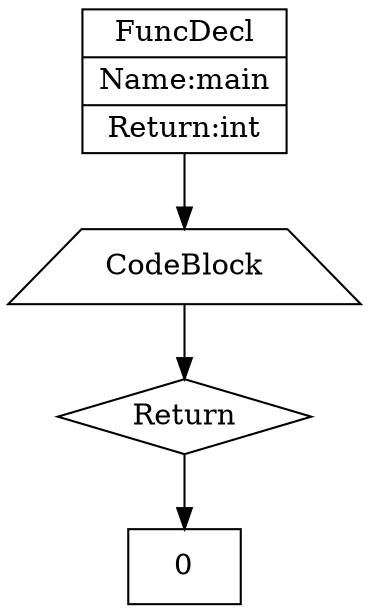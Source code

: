 digraph AstGraph {
	title = "This is the AST of Astzin";
	"0x1642750" [shape=record, label="{FuncDecl|Name:main|Return:int}"];
	"0x1642750" -> "0x16426a0";
	"0x16426a0" [shape=trapezium, label="CodeBlock"];
	"0x16426a0" -> "0x16425b0";
	"0x16425b0" [shape=diamond, label="Return"];
	"0x16425b0" -> "0x1642580";
	"0x1642580" [shape=rect, label="0"];
}
